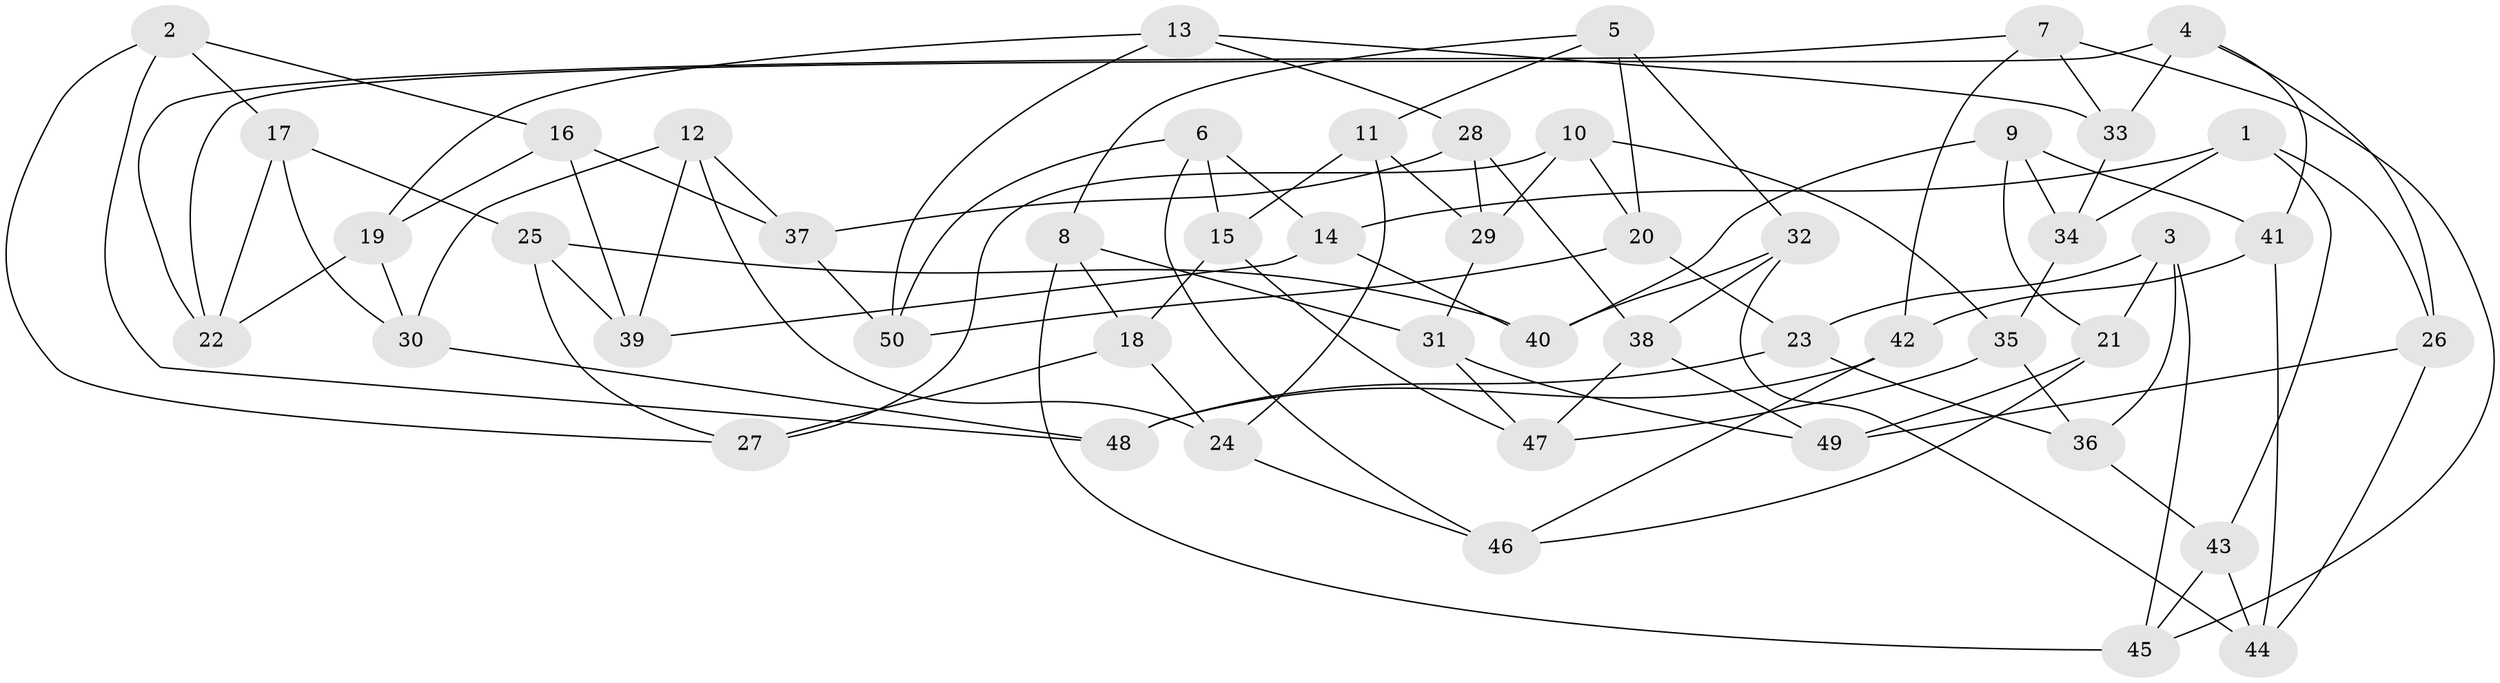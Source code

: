 // coarse degree distribution, {5: 0.4, 6: 0.35, 8: 0.1, 7: 0.1, 4: 0.05}
// Generated by graph-tools (version 1.1) at 2025/38/03/04/25 23:38:14]
// undirected, 50 vertices, 100 edges
graph export_dot {
  node [color=gray90,style=filled];
  1;
  2;
  3;
  4;
  5;
  6;
  7;
  8;
  9;
  10;
  11;
  12;
  13;
  14;
  15;
  16;
  17;
  18;
  19;
  20;
  21;
  22;
  23;
  24;
  25;
  26;
  27;
  28;
  29;
  30;
  31;
  32;
  33;
  34;
  35;
  36;
  37;
  38;
  39;
  40;
  41;
  42;
  43;
  44;
  45;
  46;
  47;
  48;
  49;
  50;
  1 -- 43;
  1 -- 26;
  1 -- 34;
  1 -- 14;
  2 -- 17;
  2 -- 16;
  2 -- 27;
  2 -- 48;
  3 -- 21;
  3 -- 23;
  3 -- 45;
  3 -- 36;
  4 -- 33;
  4 -- 26;
  4 -- 41;
  4 -- 22;
  5 -- 32;
  5 -- 20;
  5 -- 11;
  5 -- 8;
  6 -- 46;
  6 -- 14;
  6 -- 15;
  6 -- 50;
  7 -- 33;
  7 -- 42;
  7 -- 45;
  7 -- 22;
  8 -- 31;
  8 -- 45;
  8 -- 18;
  9 -- 34;
  9 -- 41;
  9 -- 21;
  9 -- 40;
  10 -- 20;
  10 -- 35;
  10 -- 27;
  10 -- 29;
  11 -- 29;
  11 -- 15;
  11 -- 24;
  12 -- 39;
  12 -- 30;
  12 -- 37;
  12 -- 24;
  13 -- 33;
  13 -- 19;
  13 -- 50;
  13 -- 28;
  14 -- 39;
  14 -- 40;
  15 -- 18;
  15 -- 47;
  16 -- 19;
  16 -- 37;
  16 -- 39;
  17 -- 25;
  17 -- 22;
  17 -- 30;
  18 -- 24;
  18 -- 27;
  19 -- 30;
  19 -- 22;
  20 -- 50;
  20 -- 23;
  21 -- 49;
  21 -- 46;
  23 -- 48;
  23 -- 36;
  24 -- 46;
  25 -- 39;
  25 -- 27;
  25 -- 40;
  26 -- 49;
  26 -- 44;
  28 -- 29;
  28 -- 37;
  28 -- 38;
  29 -- 31;
  30 -- 48;
  31 -- 49;
  31 -- 47;
  32 -- 40;
  32 -- 38;
  32 -- 44;
  33 -- 34;
  34 -- 35;
  35 -- 36;
  35 -- 47;
  36 -- 43;
  37 -- 50;
  38 -- 47;
  38 -- 49;
  41 -- 44;
  41 -- 42;
  42 -- 48;
  42 -- 46;
  43 -- 45;
  43 -- 44;
}
